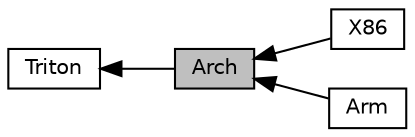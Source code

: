 digraph "Arch"
{
  edge [fontname="Helvetica",fontsize="10",labelfontname="Helvetica",labelfontsize="10"];
  node [fontname="Helvetica",fontsize="10",shape=record];
  rankdir=LR;
  Node0 [label="Arch",height=0.2,width=0.4,color="black", fillcolor="grey75", style="filled", fontcolor="black"];
  Node3 [label="X86",height=0.2,width=0.4,color="black", fillcolor="white", style="filled",URL="$group__x86.html"];
  Node2 [label="Arm",height=0.2,width=0.4,color="black", fillcolor="white", style="filled",URL="$group__arm.html"];
  Node1 [label="Triton",height=0.2,width=0.4,color="black", fillcolor="white", style="filled",URL="$group__triton.html"];
  Node1->Node0 [shape=plaintext, dir="back", style="solid"];
  Node0->Node2 [shape=plaintext, dir="back", style="solid"];
  Node0->Node3 [shape=plaintext, dir="back", style="solid"];
}
